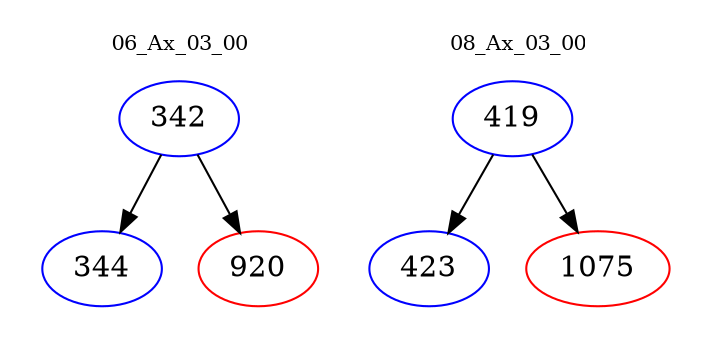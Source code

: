 digraph{
subgraph cluster_0 {
color = white
label = "06_Ax_03_00";
fontsize=10;
T0_342 [label="342", color="blue"]
T0_342 -> T0_344 [color="black"]
T0_344 [label="344", color="blue"]
T0_342 -> T0_920 [color="black"]
T0_920 [label="920", color="red"]
}
subgraph cluster_1 {
color = white
label = "08_Ax_03_00";
fontsize=10;
T1_419 [label="419", color="blue"]
T1_419 -> T1_423 [color="black"]
T1_423 [label="423", color="blue"]
T1_419 -> T1_1075 [color="black"]
T1_1075 [label="1075", color="red"]
}
}
